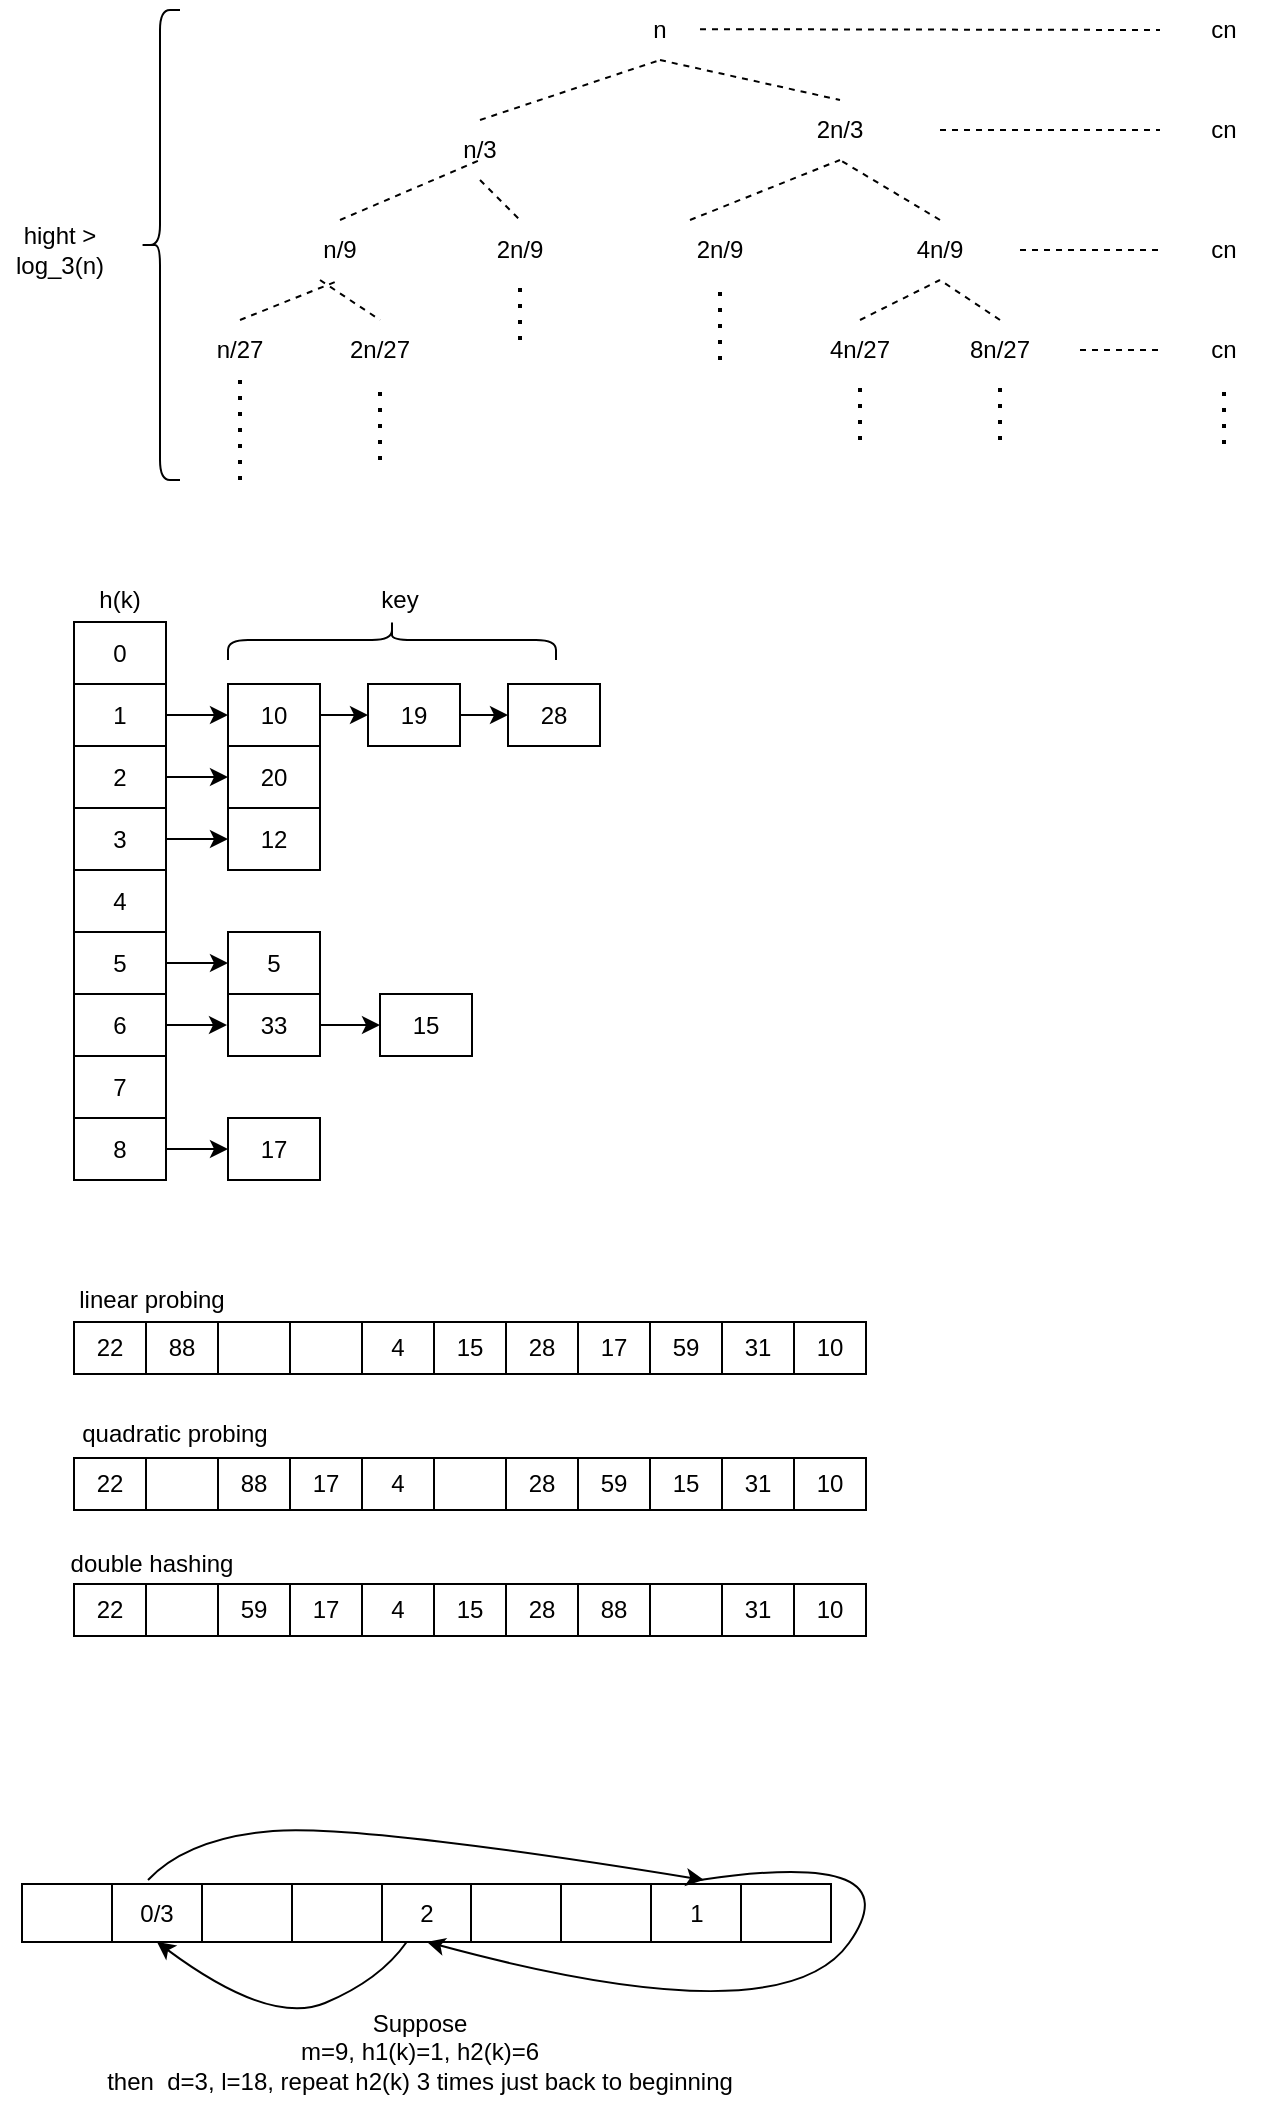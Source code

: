 <mxfile version="20.4.0" type="github" pages="2">
  <diagram id="iSL3dtTWZE_-GyEQVPxn" name="第 1 页">
    <mxGraphModel dx="865" dy="476" grid="0" gridSize="10" guides="1" tooltips="1" connect="1" arrows="1" fold="1" page="1" pageScale="1" pageWidth="827" pageHeight="1169" math="0" shadow="0">
      <root>
        <mxCell id="0" />
        <mxCell id="1" parent="0" />
        <mxCell id="cATCjlfiW_CkpRkmnPD8-5" value="n" style="text;html=1;strokeColor=none;fillColor=none;align=center;verticalAlign=middle;whiteSpace=wrap;rounded=0;" vertex="1" parent="1">
          <mxGeometry x="340" y="70" width="60" height="30" as="geometry" />
        </mxCell>
        <mxCell id="cATCjlfiW_CkpRkmnPD8-6" value="n/3" style="text;html=1;strokeColor=none;fillColor=none;align=center;verticalAlign=middle;whiteSpace=wrap;rounded=0;" vertex="1" parent="1">
          <mxGeometry x="250" y="130" width="60" height="30" as="geometry" />
        </mxCell>
        <mxCell id="cATCjlfiW_CkpRkmnPD8-7" value="2n/3" style="text;html=1;strokeColor=none;fillColor=none;align=center;verticalAlign=middle;whiteSpace=wrap;rounded=0;" vertex="1" parent="1">
          <mxGeometry x="430" y="120" width="60" height="30" as="geometry" />
        </mxCell>
        <mxCell id="cATCjlfiW_CkpRkmnPD8-8" value="n/9" style="text;html=1;strokeColor=none;fillColor=none;align=center;verticalAlign=middle;whiteSpace=wrap;rounded=0;" vertex="1" parent="1">
          <mxGeometry x="180" y="180" width="60" height="30" as="geometry" />
        </mxCell>
        <mxCell id="cATCjlfiW_CkpRkmnPD8-9" value="2n/9" style="text;html=1;strokeColor=none;fillColor=none;align=center;verticalAlign=middle;whiteSpace=wrap;rounded=0;" vertex="1" parent="1">
          <mxGeometry x="270" y="180" width="60" height="30" as="geometry" />
        </mxCell>
        <mxCell id="cATCjlfiW_CkpRkmnPD8-10" value="2n/9" style="text;html=1;strokeColor=none;fillColor=none;align=center;verticalAlign=middle;whiteSpace=wrap;rounded=0;" vertex="1" parent="1">
          <mxGeometry x="370" y="180" width="60" height="30" as="geometry" />
        </mxCell>
        <mxCell id="cATCjlfiW_CkpRkmnPD8-11" value="4n/9" style="text;html=1;strokeColor=none;fillColor=none;align=center;verticalAlign=middle;whiteSpace=wrap;rounded=0;" vertex="1" parent="1">
          <mxGeometry x="480" y="180" width="60" height="30" as="geometry" />
        </mxCell>
        <mxCell id="cATCjlfiW_CkpRkmnPD8-12" value="n/27" style="text;html=1;strokeColor=none;fillColor=none;align=center;verticalAlign=middle;whiteSpace=wrap;rounded=0;" vertex="1" parent="1">
          <mxGeometry x="130" y="230" width="60" height="30" as="geometry" />
        </mxCell>
        <mxCell id="cATCjlfiW_CkpRkmnPD8-13" value="2n/27" style="text;html=1;strokeColor=none;fillColor=none;align=center;verticalAlign=middle;whiteSpace=wrap;rounded=0;" vertex="1" parent="1">
          <mxGeometry x="200" y="230" width="60" height="30" as="geometry" />
        </mxCell>
        <mxCell id="cATCjlfiW_CkpRkmnPD8-14" value="8n/27" style="text;html=1;strokeColor=none;fillColor=none;align=center;verticalAlign=middle;whiteSpace=wrap;rounded=0;" vertex="1" parent="1">
          <mxGeometry x="510" y="230" width="60" height="30" as="geometry" />
        </mxCell>
        <mxCell id="cATCjlfiW_CkpRkmnPD8-15" value="" style="endArrow=none;dashed=1;html=1;rounded=0;entryX=0.5;entryY=1;entryDx=0;entryDy=0;exitX=0.5;exitY=0;exitDx=0;exitDy=0;" edge="1" parent="1" source="cATCjlfiW_CkpRkmnPD8-6" target="cATCjlfiW_CkpRkmnPD8-5">
          <mxGeometry width="50" height="50" relative="1" as="geometry">
            <mxPoint x="260" y="300" as="sourcePoint" />
            <mxPoint x="310" y="250" as="targetPoint" />
          </mxGeometry>
        </mxCell>
        <mxCell id="cATCjlfiW_CkpRkmnPD8-16" value="" style="endArrow=none;dashed=1;html=1;rounded=0;exitX=0.5;exitY=1;exitDx=0;exitDy=0;entryX=0.5;entryY=0;entryDx=0;entryDy=0;" edge="1" parent="1" source="cATCjlfiW_CkpRkmnPD8-5" target="cATCjlfiW_CkpRkmnPD8-7">
          <mxGeometry width="50" height="50" relative="1" as="geometry">
            <mxPoint x="290" y="140" as="sourcePoint" />
            <mxPoint x="380" y="110" as="targetPoint" />
          </mxGeometry>
        </mxCell>
        <mxCell id="cATCjlfiW_CkpRkmnPD8-17" value="" style="endArrow=none;dashed=1;html=1;rounded=0;exitX=0.5;exitY=0;exitDx=0;exitDy=0;" edge="1" parent="1" source="cATCjlfiW_CkpRkmnPD8-8">
          <mxGeometry width="50" height="50" relative="1" as="geometry">
            <mxPoint x="290" y="140" as="sourcePoint" />
            <mxPoint x="280" y="150" as="targetPoint" />
          </mxGeometry>
        </mxCell>
        <mxCell id="cATCjlfiW_CkpRkmnPD8-18" value="" style="endArrow=none;dashed=1;html=1;rounded=0;entryX=0.5;entryY=0;entryDx=0;entryDy=0;exitX=0.5;exitY=1;exitDx=0;exitDy=0;" edge="1" parent="1" source="cATCjlfiW_CkpRkmnPD8-6" target="cATCjlfiW_CkpRkmnPD8-9">
          <mxGeometry width="50" height="50" relative="1" as="geometry">
            <mxPoint x="300" y="150" as="sourcePoint" />
            <mxPoint x="390" y="120" as="targetPoint" />
          </mxGeometry>
        </mxCell>
        <mxCell id="cATCjlfiW_CkpRkmnPD8-19" value="" style="endArrow=none;dashed=1;html=1;rounded=0;entryX=0.5;entryY=1;entryDx=0;entryDy=0;exitX=0.25;exitY=0;exitDx=0;exitDy=0;" edge="1" parent="1" source="cATCjlfiW_CkpRkmnPD8-10" target="cATCjlfiW_CkpRkmnPD8-7">
          <mxGeometry width="50" height="50" relative="1" as="geometry">
            <mxPoint x="220" y="190" as="sourcePoint" />
            <mxPoint x="290" y="160" as="targetPoint" />
          </mxGeometry>
        </mxCell>
        <mxCell id="cATCjlfiW_CkpRkmnPD8-20" value="" style="endArrow=none;dashed=1;html=1;rounded=0;exitX=0.5;exitY=0;exitDx=0;exitDy=0;" edge="1" parent="1" source="cATCjlfiW_CkpRkmnPD8-11">
          <mxGeometry width="50" height="50" relative="1" as="geometry">
            <mxPoint x="230" y="200" as="sourcePoint" />
            <mxPoint x="460" y="150" as="targetPoint" />
          </mxGeometry>
        </mxCell>
        <mxCell id="cATCjlfiW_CkpRkmnPD8-21" value="" style="endArrow=none;dashed=1;html=1;rounded=0;exitX=0.5;exitY=0;exitDx=0;exitDy=0;entryX=0.5;entryY=1;entryDx=0;entryDy=0;" edge="1" parent="1" source="cATCjlfiW_CkpRkmnPD8-12" target="cATCjlfiW_CkpRkmnPD8-8">
          <mxGeometry width="50" height="50" relative="1" as="geometry">
            <mxPoint x="220" y="190" as="sourcePoint" />
            <mxPoint x="290" y="160" as="targetPoint" />
          </mxGeometry>
        </mxCell>
        <mxCell id="cATCjlfiW_CkpRkmnPD8-22" value="" style="endArrow=none;dashed=1;html=1;rounded=0;entryX=0.5;entryY=0;entryDx=0;entryDy=0;" edge="1" parent="1" target="cATCjlfiW_CkpRkmnPD8-13">
          <mxGeometry width="50" height="50" relative="1" as="geometry">
            <mxPoint x="200" y="210" as="sourcePoint" />
            <mxPoint x="300" y="170" as="targetPoint" />
          </mxGeometry>
        </mxCell>
        <mxCell id="cATCjlfiW_CkpRkmnPD8-23" value="4n/27" style="text;html=1;strokeColor=none;fillColor=none;align=center;verticalAlign=middle;whiteSpace=wrap;rounded=0;" vertex="1" parent="1">
          <mxGeometry x="440" y="230" width="60" height="30" as="geometry" />
        </mxCell>
        <mxCell id="cATCjlfiW_CkpRkmnPD8-24" value="" style="endArrow=none;dashed=1;html=1;rounded=0;entryX=0.5;entryY=1;entryDx=0;entryDy=0;exitX=0.5;exitY=0;exitDx=0;exitDy=0;" edge="1" parent="1" source="cATCjlfiW_CkpRkmnPD8-23" target="cATCjlfiW_CkpRkmnPD8-11">
          <mxGeometry width="50" height="50" relative="1" as="geometry">
            <mxPoint x="395" y="190" as="sourcePoint" />
            <mxPoint x="470" y="160" as="targetPoint" />
          </mxGeometry>
        </mxCell>
        <mxCell id="cATCjlfiW_CkpRkmnPD8-25" value="" style="endArrow=none;dashed=1;html=1;rounded=0;entryX=0.5;entryY=1;entryDx=0;entryDy=0;exitX=0.5;exitY=0;exitDx=0;exitDy=0;" edge="1" parent="1" source="cATCjlfiW_CkpRkmnPD8-14" target="cATCjlfiW_CkpRkmnPD8-11">
          <mxGeometry width="50" height="50" relative="1" as="geometry">
            <mxPoint x="405" y="200" as="sourcePoint" />
            <mxPoint x="480" y="170" as="targetPoint" />
          </mxGeometry>
        </mxCell>
        <mxCell id="cATCjlfiW_CkpRkmnPD8-26" value="" style="endArrow=none;dashed=1;html=1;dashPattern=1 3;strokeWidth=2;rounded=0;" edge="1" parent="1">
          <mxGeometry width="50" height="50" relative="1" as="geometry">
            <mxPoint x="160" y="310" as="sourcePoint" />
            <mxPoint x="160" y="260" as="targetPoint" />
          </mxGeometry>
        </mxCell>
        <mxCell id="cATCjlfiW_CkpRkmnPD8-27" value="" style="endArrow=none;dashed=1;html=1;dashPattern=1 3;strokeWidth=2;rounded=0;" edge="1" parent="1" target="cATCjlfiW_CkpRkmnPD8-13">
          <mxGeometry width="50" height="50" relative="1" as="geometry">
            <mxPoint x="230" y="300" as="sourcePoint" />
            <mxPoint x="170" y="270" as="targetPoint" />
          </mxGeometry>
        </mxCell>
        <mxCell id="cATCjlfiW_CkpRkmnPD8-28" value="" style="endArrow=none;dashed=1;html=1;dashPattern=1 3;strokeWidth=2;rounded=0;entryX=0.5;entryY=1;entryDx=0;entryDy=0;" edge="1" parent="1" target="cATCjlfiW_CkpRkmnPD8-9">
          <mxGeometry width="50" height="50" relative="1" as="geometry">
            <mxPoint x="300" y="240" as="sourcePoint" />
            <mxPoint x="240" y="270" as="targetPoint" />
          </mxGeometry>
        </mxCell>
        <mxCell id="cATCjlfiW_CkpRkmnPD8-29" value="" style="endArrow=none;dashed=1;html=1;dashPattern=1 3;strokeWidth=2;rounded=0;entryX=0.5;entryY=1;entryDx=0;entryDy=0;" edge="1" parent="1" target="cATCjlfiW_CkpRkmnPD8-10">
          <mxGeometry width="50" height="50" relative="1" as="geometry">
            <mxPoint x="400" y="250" as="sourcePoint" />
            <mxPoint x="240" y="270" as="targetPoint" />
          </mxGeometry>
        </mxCell>
        <mxCell id="cATCjlfiW_CkpRkmnPD8-30" value="" style="endArrow=none;dashed=1;html=1;dashPattern=1 3;strokeWidth=2;rounded=0;entryX=0.5;entryY=1;entryDx=0;entryDy=0;" edge="1" parent="1" target="cATCjlfiW_CkpRkmnPD8-23">
          <mxGeometry width="50" height="50" relative="1" as="geometry">
            <mxPoint x="470" y="290" as="sourcePoint" />
            <mxPoint x="410" y="220" as="targetPoint" />
          </mxGeometry>
        </mxCell>
        <mxCell id="cATCjlfiW_CkpRkmnPD8-31" value="" style="endArrow=none;dashed=1;html=1;dashPattern=1 3;strokeWidth=2;rounded=0;entryX=0.5;entryY=1;entryDx=0;entryDy=0;" edge="1" parent="1" target="cATCjlfiW_CkpRkmnPD8-14">
          <mxGeometry width="50" height="50" relative="1" as="geometry">
            <mxPoint x="540" y="290" as="sourcePoint" />
            <mxPoint x="480" y="270" as="targetPoint" />
          </mxGeometry>
        </mxCell>
        <mxCell id="cATCjlfiW_CkpRkmnPD8-32" value="" style="endArrow=none;dashed=1;html=1;rounded=0;" edge="1" parent="1">
          <mxGeometry width="50" height="50" relative="1" as="geometry">
            <mxPoint x="390" y="84.58" as="sourcePoint" />
            <mxPoint x="620" y="85" as="targetPoint" />
          </mxGeometry>
        </mxCell>
        <mxCell id="cATCjlfiW_CkpRkmnPD8-33" value="cn" style="text;html=1;strokeColor=none;fillColor=none;align=center;verticalAlign=middle;whiteSpace=wrap;rounded=0;" vertex="1" parent="1">
          <mxGeometry x="622" y="70" width="60" height="30" as="geometry" />
        </mxCell>
        <mxCell id="cATCjlfiW_CkpRkmnPD8-34" value="" style="endArrow=none;dashed=1;html=1;rounded=0;" edge="1" parent="1">
          <mxGeometry width="50" height="50" relative="1" as="geometry">
            <mxPoint x="510" y="135" as="sourcePoint" />
            <mxPoint x="620" y="135" as="targetPoint" />
          </mxGeometry>
        </mxCell>
        <mxCell id="cATCjlfiW_CkpRkmnPD8-35" value="cn" style="text;html=1;strokeColor=none;fillColor=none;align=center;verticalAlign=middle;whiteSpace=wrap;rounded=0;" vertex="1" parent="1">
          <mxGeometry x="622" y="120" width="60" height="30" as="geometry" />
        </mxCell>
        <mxCell id="cATCjlfiW_CkpRkmnPD8-36" value="" style="endArrow=none;dashed=1;html=1;rounded=0;" edge="1" parent="1">
          <mxGeometry width="50" height="50" relative="1" as="geometry">
            <mxPoint x="550" y="195" as="sourcePoint" />
            <mxPoint x="620" y="195" as="targetPoint" />
          </mxGeometry>
        </mxCell>
        <mxCell id="cATCjlfiW_CkpRkmnPD8-37" value="cn" style="text;html=1;strokeColor=none;fillColor=none;align=center;verticalAlign=middle;whiteSpace=wrap;rounded=0;" vertex="1" parent="1">
          <mxGeometry x="622" y="180" width="60" height="30" as="geometry" />
        </mxCell>
        <mxCell id="cATCjlfiW_CkpRkmnPD8-38" value="" style="endArrow=none;dashed=1;html=1;rounded=0;" edge="1" parent="1">
          <mxGeometry width="50" height="50" relative="1" as="geometry">
            <mxPoint x="580" y="245" as="sourcePoint" />
            <mxPoint x="620" y="245" as="targetPoint" />
          </mxGeometry>
        </mxCell>
        <mxCell id="cATCjlfiW_CkpRkmnPD8-39" value="cn" style="text;html=1;strokeColor=none;fillColor=none;align=center;verticalAlign=middle;whiteSpace=wrap;rounded=0;" vertex="1" parent="1">
          <mxGeometry x="622" y="230" width="60" height="30" as="geometry" />
        </mxCell>
        <mxCell id="cATCjlfiW_CkpRkmnPD8-40" value="" style="endArrow=none;dashed=1;html=1;dashPattern=1 3;strokeWidth=2;rounded=0;entryX=0.5;entryY=1;entryDx=0;entryDy=0;" edge="1" parent="1" target="cATCjlfiW_CkpRkmnPD8-39">
          <mxGeometry width="50" height="50" relative="1" as="geometry">
            <mxPoint x="652" y="292" as="sourcePoint" />
            <mxPoint x="550" y="270" as="targetPoint" />
          </mxGeometry>
        </mxCell>
        <mxCell id="cATCjlfiW_CkpRkmnPD8-41" value="" style="shape=curlyBracket;whiteSpace=wrap;html=1;rounded=1;" vertex="1" parent="1">
          <mxGeometry x="110" y="75" width="20" height="235" as="geometry" />
        </mxCell>
        <mxCell id="cATCjlfiW_CkpRkmnPD8-42" value="hight &amp;gt; log_3(n)" style="text;html=1;strokeColor=none;fillColor=none;align=center;verticalAlign=middle;whiteSpace=wrap;rounded=0;" vertex="1" parent="1">
          <mxGeometry x="40" y="180" width="60" height="30" as="geometry" />
        </mxCell>
        <mxCell id="cATCjlfiW_CkpRkmnPD8-48" value="0" style="rounded=0;whiteSpace=wrap;html=1;" vertex="1" parent="1">
          <mxGeometry x="77" y="381" width="46" height="31" as="geometry" />
        </mxCell>
        <mxCell id="cATCjlfiW_CkpRkmnPD8-66" style="edgeStyle=orthogonalEdgeStyle;rounded=0;orthogonalLoop=1;jettySize=auto;html=1;exitX=1;exitY=0.5;exitDx=0;exitDy=0;entryX=0;entryY=0.5;entryDx=0;entryDy=0;" edge="1" parent="1" source="cATCjlfiW_CkpRkmnPD8-49" target="cATCjlfiW_CkpRkmnPD8-57">
          <mxGeometry relative="1" as="geometry" />
        </mxCell>
        <mxCell id="cATCjlfiW_CkpRkmnPD8-49" value="1" style="rounded=0;whiteSpace=wrap;html=1;" vertex="1" parent="1">
          <mxGeometry x="77" y="412" width="46" height="31" as="geometry" />
        </mxCell>
        <mxCell id="cATCjlfiW_CkpRkmnPD8-69" style="edgeStyle=orthogonalEdgeStyle;rounded=0;orthogonalLoop=1;jettySize=auto;html=1;exitX=1;exitY=0.5;exitDx=0;exitDy=0;entryX=0;entryY=0.5;entryDx=0;entryDy=0;" edge="1" parent="1" source="cATCjlfiW_CkpRkmnPD8-50" target="cATCjlfiW_CkpRkmnPD8-60">
          <mxGeometry relative="1" as="geometry" />
        </mxCell>
        <mxCell id="cATCjlfiW_CkpRkmnPD8-50" value="2" style="rounded=0;whiteSpace=wrap;html=1;" vertex="1" parent="1">
          <mxGeometry x="77" y="443" width="46" height="31" as="geometry" />
        </mxCell>
        <mxCell id="cATCjlfiW_CkpRkmnPD8-70" style="edgeStyle=orthogonalEdgeStyle;rounded=0;orthogonalLoop=1;jettySize=auto;html=1;exitX=1;exitY=0.5;exitDx=0;exitDy=0;entryX=0;entryY=0.5;entryDx=0;entryDy=0;" edge="1" parent="1" source="cATCjlfiW_CkpRkmnPD8-51" target="cATCjlfiW_CkpRkmnPD8-61">
          <mxGeometry relative="1" as="geometry" />
        </mxCell>
        <mxCell id="cATCjlfiW_CkpRkmnPD8-51" value="3" style="rounded=0;whiteSpace=wrap;html=1;" vertex="1" parent="1">
          <mxGeometry x="77" y="474" width="46" height="31" as="geometry" />
        </mxCell>
        <mxCell id="cATCjlfiW_CkpRkmnPD8-52" value="4" style="rounded=0;whiteSpace=wrap;html=1;" vertex="1" parent="1">
          <mxGeometry x="77" y="505" width="46" height="31" as="geometry" />
        </mxCell>
        <mxCell id="cATCjlfiW_CkpRkmnPD8-71" style="edgeStyle=orthogonalEdgeStyle;rounded=0;orthogonalLoop=1;jettySize=auto;html=1;exitX=1;exitY=0.5;exitDx=0;exitDy=0;entryX=0;entryY=0.5;entryDx=0;entryDy=0;" edge="1" parent="1" source="cATCjlfiW_CkpRkmnPD8-53" target="cATCjlfiW_CkpRkmnPD8-62">
          <mxGeometry relative="1" as="geometry" />
        </mxCell>
        <mxCell id="cATCjlfiW_CkpRkmnPD8-53" value="5" style="rounded=0;whiteSpace=wrap;html=1;" vertex="1" parent="1">
          <mxGeometry x="77" y="536" width="46" height="31" as="geometry" />
        </mxCell>
        <mxCell id="cATCjlfiW_CkpRkmnPD8-72" style="edgeStyle=orthogonalEdgeStyle;rounded=0;orthogonalLoop=1;jettySize=auto;html=1;exitX=1;exitY=0.5;exitDx=0;exitDy=0;" edge="1" parent="1" source="cATCjlfiW_CkpRkmnPD8-54">
          <mxGeometry relative="1" as="geometry">
            <mxPoint x="153.517" y="582.552" as="targetPoint" />
          </mxGeometry>
        </mxCell>
        <mxCell id="cATCjlfiW_CkpRkmnPD8-54" value="6" style="rounded=0;whiteSpace=wrap;html=1;" vertex="1" parent="1">
          <mxGeometry x="77" y="567" width="46" height="31" as="geometry" />
        </mxCell>
        <mxCell id="cATCjlfiW_CkpRkmnPD8-55" value="7" style="rounded=0;whiteSpace=wrap;html=1;" vertex="1" parent="1">
          <mxGeometry x="77" y="598" width="46" height="31" as="geometry" />
        </mxCell>
        <mxCell id="cATCjlfiW_CkpRkmnPD8-76" style="edgeStyle=orthogonalEdgeStyle;rounded=0;orthogonalLoop=1;jettySize=auto;html=1;exitX=1;exitY=0.5;exitDx=0;exitDy=0;entryX=0;entryY=0.5;entryDx=0;entryDy=0;" edge="1" parent="1" source="cATCjlfiW_CkpRkmnPD8-56" target="cATCjlfiW_CkpRkmnPD8-65">
          <mxGeometry relative="1" as="geometry" />
        </mxCell>
        <mxCell id="cATCjlfiW_CkpRkmnPD8-56" value="8" style="rounded=0;whiteSpace=wrap;html=1;" vertex="1" parent="1">
          <mxGeometry x="77" y="629" width="46" height="31" as="geometry" />
        </mxCell>
        <mxCell id="cATCjlfiW_CkpRkmnPD8-67" style="edgeStyle=orthogonalEdgeStyle;rounded=0;orthogonalLoop=1;jettySize=auto;html=1;exitX=1;exitY=0.5;exitDx=0;exitDy=0;entryX=0;entryY=0.5;entryDx=0;entryDy=0;" edge="1" parent="1" source="cATCjlfiW_CkpRkmnPD8-57" target="cATCjlfiW_CkpRkmnPD8-58">
          <mxGeometry relative="1" as="geometry" />
        </mxCell>
        <mxCell id="cATCjlfiW_CkpRkmnPD8-57" value="10" style="rounded=0;whiteSpace=wrap;html=1;" vertex="1" parent="1">
          <mxGeometry x="154" y="412" width="46" height="31" as="geometry" />
        </mxCell>
        <mxCell id="cATCjlfiW_CkpRkmnPD8-68" style="edgeStyle=orthogonalEdgeStyle;rounded=0;orthogonalLoop=1;jettySize=auto;html=1;exitX=1;exitY=0.5;exitDx=0;exitDy=0;entryX=0;entryY=0.5;entryDx=0;entryDy=0;" edge="1" parent="1" source="cATCjlfiW_CkpRkmnPD8-58" target="cATCjlfiW_CkpRkmnPD8-59">
          <mxGeometry relative="1" as="geometry" />
        </mxCell>
        <mxCell id="cATCjlfiW_CkpRkmnPD8-58" value="19" style="rounded=0;whiteSpace=wrap;html=1;" vertex="1" parent="1">
          <mxGeometry x="224" y="412" width="46" height="31" as="geometry" />
        </mxCell>
        <mxCell id="cATCjlfiW_CkpRkmnPD8-59" value="28" style="rounded=0;whiteSpace=wrap;html=1;" vertex="1" parent="1">
          <mxGeometry x="294" y="412" width="46" height="31" as="geometry" />
        </mxCell>
        <mxCell id="cATCjlfiW_CkpRkmnPD8-60" value="20" style="rounded=0;whiteSpace=wrap;html=1;" vertex="1" parent="1">
          <mxGeometry x="154" y="443" width="46" height="31" as="geometry" />
        </mxCell>
        <mxCell id="cATCjlfiW_CkpRkmnPD8-61" value="12" style="rounded=0;whiteSpace=wrap;html=1;" vertex="1" parent="1">
          <mxGeometry x="154" y="474" width="46" height="31" as="geometry" />
        </mxCell>
        <mxCell id="cATCjlfiW_CkpRkmnPD8-62" value="5" style="rounded=0;whiteSpace=wrap;html=1;" vertex="1" parent="1">
          <mxGeometry x="154" y="536" width="46" height="31" as="geometry" />
        </mxCell>
        <mxCell id="cATCjlfiW_CkpRkmnPD8-73" style="edgeStyle=orthogonalEdgeStyle;rounded=0;orthogonalLoop=1;jettySize=auto;html=1;exitX=1;exitY=0.5;exitDx=0;exitDy=0;entryX=0;entryY=0.5;entryDx=0;entryDy=0;" edge="1" parent="1" source="cATCjlfiW_CkpRkmnPD8-63" target="cATCjlfiW_CkpRkmnPD8-64">
          <mxGeometry relative="1" as="geometry" />
        </mxCell>
        <mxCell id="cATCjlfiW_CkpRkmnPD8-63" value="33" style="rounded=0;whiteSpace=wrap;html=1;" vertex="1" parent="1">
          <mxGeometry x="154" y="567" width="46" height="31" as="geometry" />
        </mxCell>
        <mxCell id="cATCjlfiW_CkpRkmnPD8-64" value="15" style="rounded=0;whiteSpace=wrap;html=1;" vertex="1" parent="1">
          <mxGeometry x="230" y="567" width="46" height="31" as="geometry" />
        </mxCell>
        <mxCell id="cATCjlfiW_CkpRkmnPD8-65" value="17" style="rounded=0;whiteSpace=wrap;html=1;" vertex="1" parent="1">
          <mxGeometry x="154" y="629" width="46" height="31" as="geometry" />
        </mxCell>
        <mxCell id="cATCjlfiW_CkpRkmnPD8-77" value="h(k)" style="text;html=1;strokeColor=none;fillColor=none;align=center;verticalAlign=middle;whiteSpace=wrap;rounded=0;" vertex="1" parent="1">
          <mxGeometry x="70" y="355" width="60" height="30" as="geometry" />
        </mxCell>
        <mxCell id="cATCjlfiW_CkpRkmnPD8-79" value="key" style="text;html=1;strokeColor=none;fillColor=none;align=center;verticalAlign=middle;whiteSpace=wrap;rounded=0;" vertex="1" parent="1">
          <mxGeometry x="210" y="355" width="60" height="30" as="geometry" />
        </mxCell>
        <mxCell id="cATCjlfiW_CkpRkmnPD8-80" value="" style="shape=curlyBracket;whiteSpace=wrap;html=1;rounded=1;flipH=1;rotation=-90;" vertex="1" parent="1">
          <mxGeometry x="226" y="308" width="20" height="164" as="geometry" />
        </mxCell>
        <mxCell id="cATCjlfiW_CkpRkmnPD8-82" value="22" style="rounded=0;whiteSpace=wrap;html=1;" vertex="1" parent="1">
          <mxGeometry x="77" y="731" width="36" height="26" as="geometry" />
        </mxCell>
        <mxCell id="cATCjlfiW_CkpRkmnPD8-83" value="88" style="rounded=0;whiteSpace=wrap;html=1;" vertex="1" parent="1">
          <mxGeometry x="113" y="731" width="36" height="26" as="geometry" />
        </mxCell>
        <mxCell id="cATCjlfiW_CkpRkmnPD8-84" value="" style="rounded=0;whiteSpace=wrap;html=1;" vertex="1" parent="1">
          <mxGeometry x="149" y="731" width="36" height="26" as="geometry" />
        </mxCell>
        <mxCell id="cATCjlfiW_CkpRkmnPD8-86" value="" style="rounded=0;whiteSpace=wrap;html=1;" vertex="1" parent="1">
          <mxGeometry x="185" y="731" width="36" height="26" as="geometry" />
        </mxCell>
        <mxCell id="cATCjlfiW_CkpRkmnPD8-87" value="4" style="rounded=0;whiteSpace=wrap;html=1;" vertex="1" parent="1">
          <mxGeometry x="221" y="731" width="36" height="26" as="geometry" />
        </mxCell>
        <mxCell id="cATCjlfiW_CkpRkmnPD8-88" value="15" style="rounded=0;whiteSpace=wrap;html=1;" vertex="1" parent="1">
          <mxGeometry x="257" y="731" width="36" height="26" as="geometry" />
        </mxCell>
        <mxCell id="cATCjlfiW_CkpRkmnPD8-89" value="28" style="rounded=0;whiteSpace=wrap;html=1;" vertex="1" parent="1">
          <mxGeometry x="293" y="731" width="36" height="26" as="geometry" />
        </mxCell>
        <mxCell id="cATCjlfiW_CkpRkmnPD8-90" value="17" style="rounded=0;whiteSpace=wrap;html=1;" vertex="1" parent="1">
          <mxGeometry x="329" y="731" width="36" height="26" as="geometry" />
        </mxCell>
        <mxCell id="cATCjlfiW_CkpRkmnPD8-91" value="59" style="rounded=0;whiteSpace=wrap;html=1;" vertex="1" parent="1">
          <mxGeometry x="365" y="731" width="36" height="26" as="geometry" />
        </mxCell>
        <mxCell id="cATCjlfiW_CkpRkmnPD8-92" value="31" style="rounded=0;whiteSpace=wrap;html=1;" vertex="1" parent="1">
          <mxGeometry x="401" y="731" width="36" height="26" as="geometry" />
        </mxCell>
        <mxCell id="cATCjlfiW_CkpRkmnPD8-93" value="10" style="rounded=0;whiteSpace=wrap;html=1;" vertex="1" parent="1">
          <mxGeometry x="437" y="731" width="36" height="26" as="geometry" />
        </mxCell>
        <mxCell id="cATCjlfiW_CkpRkmnPD8-94" value="22" style="rounded=0;whiteSpace=wrap;html=1;" vertex="1" parent="1">
          <mxGeometry x="77" y="799" width="36" height="26" as="geometry" />
        </mxCell>
        <mxCell id="cATCjlfiW_CkpRkmnPD8-95" value="" style="rounded=0;whiteSpace=wrap;html=1;" vertex="1" parent="1">
          <mxGeometry x="113" y="799" width="36" height="26" as="geometry" />
        </mxCell>
        <mxCell id="cATCjlfiW_CkpRkmnPD8-96" value="88" style="rounded=0;whiteSpace=wrap;html=1;" vertex="1" parent="1">
          <mxGeometry x="149" y="799" width="36" height="26" as="geometry" />
        </mxCell>
        <mxCell id="cATCjlfiW_CkpRkmnPD8-97" value="17" style="rounded=0;whiteSpace=wrap;html=1;" vertex="1" parent="1">
          <mxGeometry x="185" y="799" width="36" height="26" as="geometry" />
        </mxCell>
        <mxCell id="cATCjlfiW_CkpRkmnPD8-98" value="4" style="rounded=0;whiteSpace=wrap;html=1;" vertex="1" parent="1">
          <mxGeometry x="221" y="799" width="36" height="26" as="geometry" />
        </mxCell>
        <mxCell id="cATCjlfiW_CkpRkmnPD8-99" value="" style="rounded=0;whiteSpace=wrap;html=1;" vertex="1" parent="1">
          <mxGeometry x="257" y="799" width="36" height="26" as="geometry" />
        </mxCell>
        <mxCell id="cATCjlfiW_CkpRkmnPD8-100" value="28" style="rounded=0;whiteSpace=wrap;html=1;" vertex="1" parent="1">
          <mxGeometry x="293" y="799" width="36" height="26" as="geometry" />
        </mxCell>
        <mxCell id="cATCjlfiW_CkpRkmnPD8-101" value="59" style="rounded=0;whiteSpace=wrap;html=1;" vertex="1" parent="1">
          <mxGeometry x="329" y="799" width="36" height="26" as="geometry" />
        </mxCell>
        <mxCell id="cATCjlfiW_CkpRkmnPD8-102" value="15" style="rounded=0;whiteSpace=wrap;html=1;" vertex="1" parent="1">
          <mxGeometry x="365" y="799" width="36" height="26" as="geometry" />
        </mxCell>
        <mxCell id="cATCjlfiW_CkpRkmnPD8-103" value="31" style="rounded=0;whiteSpace=wrap;html=1;" vertex="1" parent="1">
          <mxGeometry x="401" y="799" width="36" height="26" as="geometry" />
        </mxCell>
        <mxCell id="cATCjlfiW_CkpRkmnPD8-104" value="10" style="rounded=0;whiteSpace=wrap;html=1;" vertex="1" parent="1">
          <mxGeometry x="437" y="799" width="36" height="26" as="geometry" />
        </mxCell>
        <mxCell id="cATCjlfiW_CkpRkmnPD8-105" value="22" style="rounded=0;whiteSpace=wrap;html=1;" vertex="1" parent="1">
          <mxGeometry x="77" y="862" width="36" height="26" as="geometry" />
        </mxCell>
        <mxCell id="cATCjlfiW_CkpRkmnPD8-106" value="" style="rounded=0;whiteSpace=wrap;html=1;" vertex="1" parent="1">
          <mxGeometry x="113" y="862" width="36" height="26" as="geometry" />
        </mxCell>
        <mxCell id="cATCjlfiW_CkpRkmnPD8-107" value="59" style="rounded=0;whiteSpace=wrap;html=1;" vertex="1" parent="1">
          <mxGeometry x="149" y="862" width="36" height="26" as="geometry" />
        </mxCell>
        <mxCell id="cATCjlfiW_CkpRkmnPD8-108" value="17" style="rounded=0;whiteSpace=wrap;html=1;" vertex="1" parent="1">
          <mxGeometry x="185" y="862" width="36" height="26" as="geometry" />
        </mxCell>
        <mxCell id="cATCjlfiW_CkpRkmnPD8-109" value="4" style="rounded=0;whiteSpace=wrap;html=1;" vertex="1" parent="1">
          <mxGeometry x="221" y="862" width="36" height="26" as="geometry" />
        </mxCell>
        <mxCell id="cATCjlfiW_CkpRkmnPD8-110" value="15" style="rounded=0;whiteSpace=wrap;html=1;" vertex="1" parent="1">
          <mxGeometry x="257" y="862" width="36" height="26" as="geometry" />
        </mxCell>
        <mxCell id="cATCjlfiW_CkpRkmnPD8-111" value="28" style="rounded=0;whiteSpace=wrap;html=1;" vertex="1" parent="1">
          <mxGeometry x="293" y="862" width="36" height="26" as="geometry" />
        </mxCell>
        <mxCell id="cATCjlfiW_CkpRkmnPD8-112" value="88" style="rounded=0;whiteSpace=wrap;html=1;" vertex="1" parent="1">
          <mxGeometry x="329" y="862" width="36" height="26" as="geometry" />
        </mxCell>
        <mxCell id="cATCjlfiW_CkpRkmnPD8-113" value="" style="rounded=0;whiteSpace=wrap;html=1;" vertex="1" parent="1">
          <mxGeometry x="365" y="862" width="36" height="26" as="geometry" />
        </mxCell>
        <mxCell id="cATCjlfiW_CkpRkmnPD8-114" value="31" style="rounded=0;whiteSpace=wrap;html=1;" vertex="1" parent="1">
          <mxGeometry x="401" y="862" width="36" height="26" as="geometry" />
        </mxCell>
        <mxCell id="cATCjlfiW_CkpRkmnPD8-115" value="10" style="rounded=0;whiteSpace=wrap;html=1;" vertex="1" parent="1">
          <mxGeometry x="437" y="862" width="36" height="26" as="geometry" />
        </mxCell>
        <mxCell id="cATCjlfiW_CkpRkmnPD8-116" value="linear probing" style="text;html=1;strokeColor=none;fillColor=none;align=center;verticalAlign=middle;whiteSpace=wrap;rounded=0;" vertex="1" parent="1">
          <mxGeometry x="70" y="705" width="92" height="30" as="geometry" />
        </mxCell>
        <mxCell id="cATCjlfiW_CkpRkmnPD8-117" value="quadratic probing" style="text;html=1;strokeColor=none;fillColor=none;align=center;verticalAlign=middle;whiteSpace=wrap;rounded=0;" vertex="1" parent="1">
          <mxGeometry x="77" y="772" width="101" height="30" as="geometry" />
        </mxCell>
        <mxCell id="cATCjlfiW_CkpRkmnPD8-119" value="double hashing" style="text;html=1;strokeColor=none;fillColor=none;align=center;verticalAlign=middle;whiteSpace=wrap;rounded=0;" vertex="1" parent="1">
          <mxGeometry x="70" y="837" width="92" height="30" as="geometry" />
        </mxCell>
        <mxCell id="cATCjlfiW_CkpRkmnPD8-121" value="" style="rounded=0;whiteSpace=wrap;html=1;" vertex="1" parent="1">
          <mxGeometry x="51" y="1012" width="45" height="29" as="geometry" />
        </mxCell>
        <mxCell id="cATCjlfiW_CkpRkmnPD8-122" value="0/3" style="rounded=0;whiteSpace=wrap;html=1;" vertex="1" parent="1">
          <mxGeometry x="96" y="1012" width="45" height="29" as="geometry" />
        </mxCell>
        <mxCell id="cATCjlfiW_CkpRkmnPD8-123" value="" style="rounded=0;whiteSpace=wrap;html=1;" vertex="1" parent="1">
          <mxGeometry x="141" y="1012" width="45" height="29" as="geometry" />
        </mxCell>
        <mxCell id="cATCjlfiW_CkpRkmnPD8-124" value="" style="rounded=0;whiteSpace=wrap;html=1;" vertex="1" parent="1">
          <mxGeometry x="186" y="1012" width="45" height="29" as="geometry" />
        </mxCell>
        <mxCell id="cATCjlfiW_CkpRkmnPD8-125" value="2" style="rounded=0;whiteSpace=wrap;html=1;" vertex="1" parent="1">
          <mxGeometry x="231" y="1012" width="45" height="29" as="geometry" />
        </mxCell>
        <mxCell id="cATCjlfiW_CkpRkmnPD8-126" value="" style="rounded=0;whiteSpace=wrap;html=1;" vertex="1" parent="1">
          <mxGeometry x="275.5" y="1012" width="45" height="29" as="geometry" />
        </mxCell>
        <mxCell id="cATCjlfiW_CkpRkmnPD8-127" value="" style="rounded=0;whiteSpace=wrap;html=1;" vertex="1" parent="1">
          <mxGeometry x="320.5" y="1012" width="45" height="29" as="geometry" />
        </mxCell>
        <mxCell id="cATCjlfiW_CkpRkmnPD8-128" value="1" style="rounded=0;whiteSpace=wrap;html=1;" vertex="1" parent="1">
          <mxGeometry x="365.5" y="1012" width="45" height="29" as="geometry" />
        </mxCell>
        <mxCell id="cATCjlfiW_CkpRkmnPD8-129" value="" style="rounded=0;whiteSpace=wrap;html=1;" vertex="1" parent="1">
          <mxGeometry x="410.5" y="1012" width="45" height="29" as="geometry" />
        </mxCell>
        <mxCell id="cATCjlfiW_CkpRkmnPD8-130" value="Suppose &lt;br style=&quot;font-size: 12px;&quot;&gt;m=9, h1(k)=1, h2(k)=6&lt;br style=&quot;font-size: 12px;&quot;&gt;then&amp;nbsp; d=3, l=18, repeat h2(k) 3 times just back to beginning" style="text;html=1;strokeColor=none;fillColor=none;align=center;verticalAlign=middle;whiteSpace=wrap;rounded=0;imageHeight=24;spacingTop=0;spacing=0;fontSize=12;" vertex="1" parent="1">
          <mxGeometry x="66" y="1063" width="368" height="66" as="geometry" />
        </mxCell>
        <mxCell id="cATCjlfiW_CkpRkmnPD8-131" value="" style="curved=1;endArrow=classic;html=1;rounded=0;" edge="1" parent="1">
          <mxGeometry width="50" height="50" relative="1" as="geometry">
            <mxPoint x="114" y="1010" as="sourcePoint" />
            <mxPoint x="392" y="1010" as="targetPoint" />
            <Array as="points">
              <mxPoint x="134" y="989" />
              <mxPoint x="219" y="982" />
            </Array>
          </mxGeometry>
        </mxCell>
        <mxCell id="cATCjlfiW_CkpRkmnPD8-133" value="" style="curved=1;endArrow=classic;html=1;rounded=0;entryX=0.5;entryY=1;entryDx=0;entryDy=0;" edge="1" parent="1" target="cATCjlfiW_CkpRkmnPD8-125">
          <mxGeometry width="50" height="50" relative="1" as="geometry">
            <mxPoint x="390" y="1010" as="sourcePoint" />
            <mxPoint x="520" y="1058" as="targetPoint" />
            <Array as="points">
              <mxPoint x="498" y="994" />
              <mxPoint x="431" y="1089" />
            </Array>
          </mxGeometry>
        </mxCell>
        <mxCell id="cATCjlfiW_CkpRkmnPD8-134" value="" style="curved=1;endArrow=classic;html=1;rounded=0;entryX=0.5;entryY=1;entryDx=0;entryDy=0;" edge="1" parent="1" source="cATCjlfiW_CkpRkmnPD8-125" target="cATCjlfiW_CkpRkmnPD8-122">
          <mxGeometry width="50" height="50" relative="1" as="geometry">
            <mxPoint x="258" y="1043" as="sourcePoint" />
            <mxPoint x="225" y="1083" as="targetPoint" />
            <Array as="points">
              <mxPoint x="230" y="1060" />
              <mxPoint x="175" y="1083" />
            </Array>
          </mxGeometry>
        </mxCell>
      </root>
    </mxGraphModel>
  </diagram>
  <diagram id="jXjA7SwNoPhoOxAMTizW" name="第 2 页">
    <mxGraphModel dx="865" dy="476" grid="0" gridSize="10" guides="1" tooltips="1" connect="1" arrows="0" fold="1" page="1" pageScale="1" pageWidth="827" pageHeight="1169" math="0" shadow="0">
      <root>
        <mxCell id="0" />
        <mxCell id="1" parent="0" />
        <mxCell id="wTyc-cyMKVWt9Ad9M723-12" style="edgeStyle=none;rounded=0;orthogonalLoop=1;jettySize=auto;html=1;exitX=0.5;exitY=1;exitDx=0;exitDy=0;entryX=0.5;entryY=0;entryDx=0;entryDy=0;fontSize=12;exitPerimeter=0;endArrow=none;endFill=0;" edge="1" parent="1" source="wTyc-cyMKVWt9Ad9M723-1" target="wTyc-cyMKVWt9Ad9M723-2">
          <mxGeometry relative="1" as="geometry" />
        </mxCell>
        <mxCell id="wTyc-cyMKVWt9Ad9M723-13" style="edgeStyle=none;rounded=0;orthogonalLoop=1;jettySize=auto;html=1;exitX=0.5;exitY=1;exitDx=0;exitDy=0;entryX=0.5;entryY=0;entryDx=0;entryDy=0;fontSize=12;endArrow=none;endFill=0;" edge="1" parent="1" source="wTyc-cyMKVWt9Ad9M723-1" target="wTyc-cyMKVWt9Ad9M723-3">
          <mxGeometry relative="1" as="geometry" />
        </mxCell>
        <mxCell id="wTyc-cyMKVWt9Ad9M723-1" value="10" style="text;html=1;strokeColor=none;fillColor=none;align=center;verticalAlign=middle;whiteSpace=wrap;rounded=0;fontSize=12;" vertex="1" parent="1">
          <mxGeometry x="80" y="13" width="60" height="22" as="geometry" />
        </mxCell>
        <mxCell id="wTyc-cyMKVWt9Ad9M723-14" style="edgeStyle=none;rounded=0;orthogonalLoop=1;jettySize=auto;html=1;exitX=0.5;exitY=1;exitDx=0;exitDy=0;entryX=0.5;entryY=0;entryDx=0;entryDy=0;fontSize=12;endArrow=none;endFill=0;" edge="1" parent="1" source="wTyc-cyMKVWt9Ad9M723-2" target="wTyc-cyMKVWt9Ad9M723-4">
          <mxGeometry relative="1" as="geometry" />
        </mxCell>
        <mxCell id="wTyc-cyMKVWt9Ad9M723-15" style="edgeStyle=none;rounded=0;orthogonalLoop=1;jettySize=auto;html=1;exitX=0.5;exitY=1;exitDx=0;exitDy=0;entryX=0.5;entryY=0;entryDx=0;entryDy=0;fontSize=12;endArrow=none;endFill=0;" edge="1" parent="1" source="wTyc-cyMKVWt9Ad9M723-2" target="wTyc-cyMKVWt9Ad9M723-5">
          <mxGeometry relative="1" as="geometry" />
        </mxCell>
        <mxCell id="wTyc-cyMKVWt9Ad9M723-2" value="4" style="text;html=1;strokeColor=none;fillColor=none;align=center;verticalAlign=middle;whiteSpace=wrap;rounded=0;fontSize=12;" vertex="1" parent="1">
          <mxGeometry x="37" y="50" width="60" height="30" as="geometry" />
        </mxCell>
        <mxCell id="wTyc-cyMKVWt9Ad9M723-16" style="edgeStyle=none;rounded=0;orthogonalLoop=1;jettySize=auto;html=1;exitX=0.5;exitY=1;exitDx=0;exitDy=0;entryX=0.5;entryY=0;entryDx=0;entryDy=0;fontSize=12;endArrow=none;endFill=0;" edge="1" parent="1" source="wTyc-cyMKVWt9Ad9M723-3" target="wTyc-cyMKVWt9Ad9M723-7">
          <mxGeometry relative="1" as="geometry" />
        </mxCell>
        <mxCell id="wTyc-cyMKVWt9Ad9M723-17" style="edgeStyle=none;rounded=0;orthogonalLoop=1;jettySize=auto;html=1;exitX=0.5;exitY=1;exitDx=0;exitDy=0;entryX=0.5;entryY=0;entryDx=0;entryDy=0;fontSize=12;endArrow=none;endFill=0;" edge="1" parent="1" source="wTyc-cyMKVWt9Ad9M723-3" target="wTyc-cyMKVWt9Ad9M723-8">
          <mxGeometry relative="1" as="geometry" />
        </mxCell>
        <mxCell id="wTyc-cyMKVWt9Ad9M723-3" value="17" style="text;html=1;strokeColor=none;fillColor=none;align=center;verticalAlign=middle;whiteSpace=wrap;rounded=0;fontSize=12;" vertex="1" parent="1">
          <mxGeometry x="121" y="50" width="60" height="30" as="geometry" />
        </mxCell>
        <mxCell id="wTyc-cyMKVWt9Ad9M723-4" value="1" style="text;html=1;strokeColor=none;fillColor=none;align=center;verticalAlign=middle;whiteSpace=wrap;rounded=0;fontSize=12;" vertex="1" parent="1">
          <mxGeometry x="20" y="102" width="60" height="30" as="geometry" />
        </mxCell>
        <mxCell id="wTyc-cyMKVWt9Ad9M723-5" value="5" style="text;html=1;strokeColor=none;fillColor=none;align=center;verticalAlign=middle;whiteSpace=wrap;rounded=0;fontSize=12;" vertex="1" parent="1">
          <mxGeometry x="53" y="99" width="60" height="30" as="geometry" />
        </mxCell>
        <mxCell id="wTyc-cyMKVWt9Ad9M723-7" value="16" style="text;html=1;strokeColor=none;fillColor=none;align=center;verticalAlign=middle;whiteSpace=wrap;rounded=0;fontSize=12;" vertex="1" parent="1">
          <mxGeometry x="92" y="99" width="60" height="30" as="geometry" />
        </mxCell>
        <mxCell id="wTyc-cyMKVWt9Ad9M723-8" value="21" style="text;html=1;strokeColor=none;fillColor=none;align=center;verticalAlign=middle;whiteSpace=wrap;rounded=0;fontSize=12;" vertex="1" parent="1">
          <mxGeometry x="148" y="96" width="60" height="30" as="geometry" />
        </mxCell>
        <mxCell id="wTyc-cyMKVWt9Ad9M723-18" value="hight 2" style="text;html=1;strokeColor=none;fillColor=none;align=center;verticalAlign=middle;whiteSpace=wrap;rounded=0;fontSize=12;" vertex="1" parent="1">
          <mxGeometry x="76" y="159" width="60" height="30" as="geometry" />
        </mxCell>
        <mxCell id="wTyc-cyMKVWt9Ad9M723-41" style="edgeStyle=none;rounded=0;orthogonalLoop=1;jettySize=auto;html=1;exitX=0.5;exitY=1;exitDx=0;exitDy=0;entryX=0.594;entryY=-0.033;entryDx=0;entryDy=0;entryPerimeter=0;fontSize=12;endArrow=none;endFill=0;" edge="1" parent="1" source="wTyc-cyMKVWt9Ad9M723-30" target="wTyc-cyMKVWt9Ad9M723-38">
          <mxGeometry relative="1" as="geometry" />
        </mxCell>
        <mxCell id="wTyc-cyMKVWt9Ad9M723-30" value="10" style="text;html=1;strokeColor=none;fillColor=none;align=center;verticalAlign=middle;whiteSpace=wrap;rounded=0;fontSize=12;" vertex="1" parent="1">
          <mxGeometry x="267" y="15" width="60" height="22" as="geometry" />
        </mxCell>
        <mxCell id="wTyc-cyMKVWt9Ad9M723-42" style="edgeStyle=none;rounded=0;orthogonalLoop=1;jettySize=auto;html=1;exitX=0.5;exitY=0;exitDx=0;exitDy=0;entryX=0.5;entryY=1;entryDx=0;entryDy=0;fontSize=12;endArrow=none;endFill=0;" edge="1" parent="1" source="wTyc-cyMKVWt9Ad9M723-31" target="wTyc-cyMKVWt9Ad9M723-30">
          <mxGeometry relative="1" as="geometry" />
        </mxCell>
        <mxCell id="wTyc-cyMKVWt9Ad9M723-31" value="5" style="text;html=1;strokeColor=none;fillColor=none;align=center;verticalAlign=middle;whiteSpace=wrap;rounded=0;fontSize=12;" vertex="1" parent="1">
          <mxGeometry x="223" y="50" width="60" height="22" as="geometry" />
        </mxCell>
        <mxCell id="wTyc-cyMKVWt9Ad9M723-43" style="edgeStyle=none;rounded=0;orthogonalLoop=1;jettySize=auto;html=1;exitX=0.5;exitY=0;exitDx=0;exitDy=0;entryX=0.5;entryY=1;entryDx=0;entryDy=0;fontSize=12;endArrow=none;endFill=0;" edge="1" parent="1" source="wTyc-cyMKVWt9Ad9M723-33" target="wTyc-cyMKVWt9Ad9M723-31">
          <mxGeometry relative="1" as="geometry" />
        </mxCell>
        <mxCell id="wTyc-cyMKVWt9Ad9M723-33" value="4" style="text;html=1;strokeColor=none;fillColor=none;align=center;verticalAlign=middle;whiteSpace=wrap;rounded=0;fontSize=12;" vertex="1" parent="1">
          <mxGeometry x="208" y="89" width="60" height="22" as="geometry" />
        </mxCell>
        <mxCell id="wTyc-cyMKVWt9Ad9M723-44" style="edgeStyle=none;rounded=0;orthogonalLoop=1;jettySize=auto;html=1;exitX=0.5;exitY=0;exitDx=0;exitDy=0;fontSize=12;endArrow=none;endFill=0;" edge="1" parent="1" source="wTyc-cyMKVWt9Ad9M723-34" target="wTyc-cyMKVWt9Ad9M723-33">
          <mxGeometry relative="1" as="geometry" />
        </mxCell>
        <mxCell id="wTyc-cyMKVWt9Ad9M723-34" value="1" style="text;html=1;strokeColor=none;fillColor=none;align=center;verticalAlign=middle;whiteSpace=wrap;rounded=0;fontSize=12;" vertex="1" parent="1">
          <mxGeometry x="191" y="132" width="60" height="22" as="geometry" />
        </mxCell>
        <mxCell id="wTyc-cyMKVWt9Ad9M723-36" style="edgeStyle=none;rounded=0;orthogonalLoop=1;jettySize=auto;html=1;exitX=0.5;exitY=1;exitDx=0;exitDy=0;entryX=0.5;entryY=0;entryDx=0;entryDy=0;fontSize=12;endArrow=none;endFill=0;" edge="1" parent="1" source="wTyc-cyMKVWt9Ad9M723-38" target="wTyc-cyMKVWt9Ad9M723-39">
          <mxGeometry relative="1" as="geometry" />
        </mxCell>
        <mxCell id="wTyc-cyMKVWt9Ad9M723-37" style="edgeStyle=none;rounded=0;orthogonalLoop=1;jettySize=auto;html=1;exitX=0.5;exitY=1;exitDx=0;exitDy=0;entryX=0.5;entryY=0;entryDx=0;entryDy=0;fontSize=12;endArrow=none;endFill=0;" edge="1" parent="1" source="wTyc-cyMKVWt9Ad9M723-38" target="wTyc-cyMKVWt9Ad9M723-40">
          <mxGeometry relative="1" as="geometry" />
        </mxCell>
        <mxCell id="wTyc-cyMKVWt9Ad9M723-38" value="17" style="text;html=1;strokeColor=none;fillColor=none;align=center;verticalAlign=middle;whiteSpace=wrap;rounded=0;fontSize=12;" vertex="1" parent="1">
          <mxGeometry x="302" y="50" width="60" height="30" as="geometry" />
        </mxCell>
        <mxCell id="wTyc-cyMKVWt9Ad9M723-39" value="16" style="text;html=1;strokeColor=none;fillColor=none;align=center;verticalAlign=middle;whiteSpace=wrap;rounded=0;fontSize=12;" vertex="1" parent="1">
          <mxGeometry x="273" y="99" width="60" height="30" as="geometry" />
        </mxCell>
        <mxCell id="wTyc-cyMKVWt9Ad9M723-40" value="21" style="text;html=1;strokeColor=none;fillColor=none;align=center;verticalAlign=middle;whiteSpace=wrap;rounded=0;fontSize=12;" vertex="1" parent="1">
          <mxGeometry x="329" y="96" width="60" height="30" as="geometry" />
        </mxCell>
        <mxCell id="wTyc-cyMKVWt9Ad9M723-45" value="hight 3" style="text;html=1;strokeColor=none;fillColor=none;align=center;verticalAlign=middle;whiteSpace=wrap;rounded=0;fontSize=12;" vertex="1" parent="1">
          <mxGeometry x="264" y="156" width="60" height="30" as="geometry" />
        </mxCell>
        <mxCell id="wTyc-cyMKVWt9Ad9M723-48" value="5" style="text;html=1;strokeColor=none;fillColor=none;align=center;verticalAlign=middle;whiteSpace=wrap;rounded=0;fontSize=12;" vertex="1" parent="1">
          <mxGeometry x="436" y="18" width="60" height="16" as="geometry" />
        </mxCell>
        <mxCell id="wTyc-cyMKVWt9Ad9M723-49" style="edgeStyle=none;rounded=0;orthogonalLoop=1;jettySize=auto;html=1;exitX=0.5;exitY=0;exitDx=0;exitDy=0;entryX=0.5;entryY=1;entryDx=0;entryDy=0;fontSize=12;endArrow=none;endFill=0;" edge="1" parent="1" source="wTyc-cyMKVWt9Ad9M723-50" target="wTyc-cyMKVWt9Ad9M723-48">
          <mxGeometry relative="1" as="geometry" />
        </mxCell>
        <mxCell id="wTyc-cyMKVWt9Ad9M723-50" value="4" style="text;html=1;strokeColor=none;fillColor=none;align=center;verticalAlign=middle;whiteSpace=wrap;rounded=0;fontSize=12;" vertex="1" parent="1">
          <mxGeometry x="421" y="57" width="60" height="22" as="geometry" />
        </mxCell>
        <mxCell id="wTyc-cyMKVWt9Ad9M723-51" style="edgeStyle=none;rounded=0;orthogonalLoop=1;jettySize=auto;html=1;exitX=0.5;exitY=0;exitDx=0;exitDy=0;fontSize=12;endArrow=none;endFill=0;" edge="1" parent="1" source="wTyc-cyMKVWt9Ad9M723-52" target="wTyc-cyMKVWt9Ad9M723-50">
          <mxGeometry relative="1" as="geometry" />
        </mxCell>
        <mxCell id="wTyc-cyMKVWt9Ad9M723-52" value="1" style="text;html=1;strokeColor=none;fillColor=none;align=center;verticalAlign=middle;whiteSpace=wrap;rounded=0;fontSize=12;" vertex="1" parent="1">
          <mxGeometry x="404" y="100" width="60" height="22" as="geometry" />
        </mxCell>
        <mxCell id="wTyc-cyMKVWt9Ad9M723-56" style="edgeStyle=none;rounded=0;orthogonalLoop=1;jettySize=auto;html=1;exitX=0.5;exitY=0;exitDx=0;exitDy=0;entryX=0.5;entryY=1;entryDx=0;entryDy=0;fontSize=12;endArrow=none;endFill=0;" edge="1" parent="1" source="wTyc-cyMKVWt9Ad9M723-53" target="wTyc-cyMKVWt9Ad9M723-48">
          <mxGeometry relative="1" as="geometry" />
        </mxCell>
        <mxCell id="wTyc-cyMKVWt9Ad9M723-57" style="edgeStyle=none;rounded=0;orthogonalLoop=1;jettySize=auto;html=1;exitX=0.5;exitY=1;exitDx=0;exitDy=0;entryX=0.5;entryY=0;entryDx=0;entryDy=0;fontSize=12;endArrow=none;endFill=0;" edge="1" parent="1">
          <mxGeometry relative="1" as="geometry">
            <mxPoint x="492" y="80" as="sourcePoint" />
            <mxPoint x="504" y="102" as="targetPoint" />
          </mxGeometry>
        </mxCell>
        <mxCell id="wTyc-cyMKVWt9Ad9M723-53" value="10" style="text;html=1;strokeColor=none;fillColor=none;align=center;verticalAlign=middle;whiteSpace=wrap;rounded=0;fontSize=12;" vertex="1" parent="1">
          <mxGeometry x="455" y="50" width="60" height="30" as="geometry" />
        </mxCell>
        <mxCell id="wTyc-cyMKVWt9Ad9M723-54" value="16" style="text;html=1;strokeColor=none;fillColor=none;align=center;verticalAlign=middle;whiteSpace=wrap;rounded=0;fontSize=12;" vertex="1" parent="1">
          <mxGeometry x="476" y="102" width="60" height="21" as="geometry" />
        </mxCell>
        <mxCell id="wTyc-cyMKVWt9Ad9M723-58" style="edgeStyle=none;rounded=0;orthogonalLoop=1;jettySize=auto;html=1;exitX=0.5;exitY=0;exitDx=0;exitDy=0;entryX=0.5;entryY=1;entryDx=0;entryDy=0;fontSize=12;endArrow=none;endFill=0;" edge="1" parent="1" source="wTyc-cyMKVWt9Ad9M723-55">
          <mxGeometry relative="1" as="geometry">
            <mxPoint x="504" y="123.0" as="targetPoint" />
          </mxGeometry>
        </mxCell>
        <mxCell id="wTyc-cyMKVWt9Ad9M723-60" style="edgeStyle=none;rounded=0;orthogonalLoop=1;jettySize=auto;html=1;exitX=0.5;exitY=1;exitDx=0;exitDy=0;entryX=0.5;entryY=0;entryDx=0;entryDy=0;fontSize=12;endArrow=none;endFill=0;" edge="1" parent="1" source="wTyc-cyMKVWt9Ad9M723-55" target="wTyc-cyMKVWt9Ad9M723-59">
          <mxGeometry relative="1" as="geometry" />
        </mxCell>
        <mxCell id="wTyc-cyMKVWt9Ad9M723-55" value="17" style="text;html=1;strokeColor=none;fillColor=none;align=center;verticalAlign=middle;whiteSpace=wrap;rounded=0;fontSize=12;" vertex="1" parent="1">
          <mxGeometry x="495" y="154" width="60" height="17" as="geometry" />
        </mxCell>
        <mxCell id="wTyc-cyMKVWt9Ad9M723-59" value="21" style="text;html=1;strokeColor=none;fillColor=none;align=center;verticalAlign=middle;whiteSpace=wrap;rounded=0;fontSize=12;" vertex="1" parent="1">
          <mxGeometry x="509" y="193" width="60" height="17" as="geometry" />
        </mxCell>
        <mxCell id="wTyc-cyMKVWt9Ad9M723-80" style="edgeStyle=none;rounded=0;orthogonalLoop=1;jettySize=auto;html=1;fontSize=12;endArrow=none;endFill=0;" edge="1" parent="1" target="wTyc-cyMKVWt9Ad9M723-74">
          <mxGeometry relative="1" as="geometry">
            <mxPoint x="67" y="262" as="sourcePoint" />
          </mxGeometry>
        </mxCell>
        <mxCell id="wTyc-cyMKVWt9Ad9M723-73" value="1" style="text;html=1;strokeColor=none;fillColor=none;align=center;verticalAlign=middle;whiteSpace=wrap;rounded=0;fontSize=12;" vertex="1" parent="1">
          <mxGeometry x="21" y="260" width="60" height="22" as="geometry" />
        </mxCell>
        <mxCell id="wTyc-cyMKVWt9Ad9M723-81" style="edgeStyle=none;rounded=0;orthogonalLoop=1;jettySize=auto;html=1;exitX=0.5;exitY=1;exitDx=0;exitDy=0;entryX=0.25;entryY=0;entryDx=0;entryDy=0;fontSize=12;endArrow=none;endFill=0;" edge="1" parent="1" source="wTyc-cyMKVWt9Ad9M723-74" target="wTyc-cyMKVWt9Ad9M723-75">
          <mxGeometry relative="1" as="geometry" />
        </mxCell>
        <mxCell id="wTyc-cyMKVWt9Ad9M723-74" value="4" style="text;html=1;strokeColor=none;fillColor=none;align=center;verticalAlign=middle;whiteSpace=wrap;rounded=0;fontSize=12;" vertex="1" parent="1">
          <mxGeometry x="73" y="218" width="60" height="22" as="geometry" />
        </mxCell>
        <mxCell id="wTyc-cyMKVWt9Ad9M723-82" style="edgeStyle=none;rounded=0;orthogonalLoop=1;jettySize=auto;html=1;exitX=0.5;exitY=1;exitDx=0;exitDy=0;fontSize=12;endArrow=none;endFill=0;" edge="1" parent="1" source="wTyc-cyMKVWt9Ad9M723-75" target="wTyc-cyMKVWt9Ad9M723-76">
          <mxGeometry relative="1" as="geometry" />
        </mxCell>
        <mxCell id="wTyc-cyMKVWt9Ad9M723-75" value="5" style="text;html=1;strokeColor=none;fillColor=none;align=center;verticalAlign=middle;whiteSpace=wrap;rounded=0;fontSize=12;" vertex="1" parent="1">
          <mxGeometry x="103" y="260" width="60" height="22" as="geometry" />
        </mxCell>
        <mxCell id="wTyc-cyMKVWt9Ad9M723-83" style="edgeStyle=none;rounded=0;orthogonalLoop=1;jettySize=auto;html=1;exitX=0.5;exitY=1;exitDx=0;exitDy=0;entryX=0.25;entryY=0;entryDx=0;entryDy=0;fontSize=12;endArrow=none;endFill=0;" edge="1" parent="1" source="wTyc-cyMKVWt9Ad9M723-76" target="wTyc-cyMKVWt9Ad9M723-77">
          <mxGeometry relative="1" as="geometry" />
        </mxCell>
        <mxCell id="wTyc-cyMKVWt9Ad9M723-76" value="10" style="text;html=1;strokeColor=none;fillColor=none;align=center;verticalAlign=middle;whiteSpace=wrap;rounded=0;fontSize=12;" vertex="1" parent="1">
          <mxGeometry x="123" y="296" width="60" height="22" as="geometry" />
        </mxCell>
        <mxCell id="wTyc-cyMKVWt9Ad9M723-84" style="edgeStyle=none;rounded=0;orthogonalLoop=1;jettySize=auto;html=1;exitX=0.5;exitY=1;exitDx=0;exitDy=0;entryX=0.25;entryY=0;entryDx=0;entryDy=0;fontSize=12;endArrow=none;endFill=0;" edge="1" parent="1" source="wTyc-cyMKVWt9Ad9M723-77" target="wTyc-cyMKVWt9Ad9M723-78">
          <mxGeometry relative="1" as="geometry" />
        </mxCell>
        <mxCell id="wTyc-cyMKVWt9Ad9M723-77" value="16" style="text;html=1;strokeColor=none;fillColor=none;align=center;verticalAlign=middle;whiteSpace=wrap;rounded=0;fontSize=12;" vertex="1" parent="1">
          <mxGeometry x="149" y="335" width="60" height="22" as="geometry" />
        </mxCell>
        <mxCell id="wTyc-cyMKVWt9Ad9M723-85" style="edgeStyle=none;rounded=0;orthogonalLoop=1;jettySize=auto;html=1;exitX=0.5;exitY=1;exitDx=0;exitDy=0;entryX=0.25;entryY=0;entryDx=0;entryDy=0;fontSize=12;endArrow=none;endFill=0;" edge="1" parent="1" source="wTyc-cyMKVWt9Ad9M723-78" target="wTyc-cyMKVWt9Ad9M723-79">
          <mxGeometry relative="1" as="geometry" />
        </mxCell>
        <mxCell id="wTyc-cyMKVWt9Ad9M723-78" value="17" style="text;html=1;strokeColor=none;fillColor=none;align=center;verticalAlign=middle;whiteSpace=wrap;rounded=0;fontSize=12;" vertex="1" parent="1">
          <mxGeometry x="174" y="369" width="60" height="22" as="geometry" />
        </mxCell>
        <mxCell id="wTyc-cyMKVWt9Ad9M723-79" value="21" style="text;html=1;strokeColor=none;fillColor=none;align=center;verticalAlign=middle;whiteSpace=wrap;rounded=0;fontSize=12;" vertex="1" parent="1">
          <mxGeometry x="200" y="406" width="60" height="22" as="geometry" />
        </mxCell>
        <mxCell id="wTyc-cyMKVWt9Ad9M723-86" style="edgeStyle=none;rounded=0;orthogonalLoop=1;jettySize=auto;html=1;exitX=0.5;exitY=1;exitDx=0;exitDy=0;fontSize=12;endArrow=none;endFill=0;" edge="1" parent="1" source="wTyc-cyMKVWt9Ad9M723-87" target="wTyc-cyMKVWt9Ad9M723-89">
          <mxGeometry relative="1" as="geometry" />
        </mxCell>
        <mxCell id="wTyc-cyMKVWt9Ad9M723-87" value="1" style="text;html=1;strokeColor=none;fillColor=none;align=center;verticalAlign=middle;whiteSpace=wrap;rounded=0;fontSize=12;" vertex="1" parent="1">
          <mxGeometry x="241" y="212" width="60" height="22" as="geometry" />
        </mxCell>
        <mxCell id="wTyc-cyMKVWt9Ad9M723-88" style="edgeStyle=none;rounded=0;orthogonalLoop=1;jettySize=auto;html=1;exitX=0.5;exitY=1;exitDx=0;exitDy=0;entryX=0.25;entryY=0;entryDx=0;entryDy=0;fontSize=12;endArrow=none;endFill=0;" edge="1" parent="1" source="wTyc-cyMKVWt9Ad9M723-89" target="wTyc-cyMKVWt9Ad9M723-91">
          <mxGeometry relative="1" as="geometry" />
        </mxCell>
        <mxCell id="wTyc-cyMKVWt9Ad9M723-89" value="4" style="text;html=1;strokeColor=none;fillColor=none;align=center;verticalAlign=middle;whiteSpace=wrap;rounded=0;fontSize=12;" vertex="1" parent="1">
          <mxGeometry x="262" y="250" width="60" height="22" as="geometry" />
        </mxCell>
        <mxCell id="wTyc-cyMKVWt9Ad9M723-90" style="edgeStyle=none;rounded=0;orthogonalLoop=1;jettySize=auto;html=1;exitX=0.5;exitY=1;exitDx=0;exitDy=0;fontSize=12;endArrow=none;endFill=0;" edge="1" parent="1" source="wTyc-cyMKVWt9Ad9M723-91" target="wTyc-cyMKVWt9Ad9M723-93">
          <mxGeometry relative="1" as="geometry" />
        </mxCell>
        <mxCell id="wTyc-cyMKVWt9Ad9M723-91" value="5" style="text;html=1;strokeColor=none;fillColor=none;align=center;verticalAlign=middle;whiteSpace=wrap;rounded=0;fontSize=12;" vertex="1" parent="1">
          <mxGeometry x="292" y="292" width="60" height="22" as="geometry" />
        </mxCell>
        <mxCell id="wTyc-cyMKVWt9Ad9M723-92" style="edgeStyle=none;rounded=0;orthogonalLoop=1;jettySize=auto;html=1;exitX=0.5;exitY=1;exitDx=0;exitDy=0;entryX=0.25;entryY=0;entryDx=0;entryDy=0;fontSize=12;endArrow=none;endFill=0;" edge="1" parent="1" source="wTyc-cyMKVWt9Ad9M723-93" target="wTyc-cyMKVWt9Ad9M723-95">
          <mxGeometry relative="1" as="geometry" />
        </mxCell>
        <mxCell id="wTyc-cyMKVWt9Ad9M723-93" value="10" style="text;html=1;strokeColor=none;fillColor=none;align=center;verticalAlign=middle;whiteSpace=wrap;rounded=0;fontSize=12;" vertex="1" parent="1">
          <mxGeometry x="312" y="328" width="60" height="22" as="geometry" />
        </mxCell>
        <mxCell id="wTyc-cyMKVWt9Ad9M723-94" style="edgeStyle=none;rounded=0;orthogonalLoop=1;jettySize=auto;html=1;exitX=0.5;exitY=1;exitDx=0;exitDy=0;entryX=0.25;entryY=0;entryDx=0;entryDy=0;fontSize=12;endArrow=none;endFill=0;" edge="1" parent="1" source="wTyc-cyMKVWt9Ad9M723-95" target="wTyc-cyMKVWt9Ad9M723-97">
          <mxGeometry relative="1" as="geometry" />
        </mxCell>
        <mxCell id="wTyc-cyMKVWt9Ad9M723-95" value="16" style="text;html=1;strokeColor=none;fillColor=none;align=center;verticalAlign=middle;whiteSpace=wrap;rounded=0;fontSize=12;" vertex="1" parent="1">
          <mxGeometry x="338" y="367" width="60" height="22" as="geometry" />
        </mxCell>
        <mxCell id="wTyc-cyMKVWt9Ad9M723-96" style="edgeStyle=none;rounded=0;orthogonalLoop=1;jettySize=auto;html=1;exitX=0.5;exitY=1;exitDx=0;exitDy=0;entryX=0.25;entryY=0;entryDx=0;entryDy=0;fontSize=12;endArrow=none;endFill=0;" edge="1" parent="1" source="wTyc-cyMKVWt9Ad9M723-97" target="wTyc-cyMKVWt9Ad9M723-98">
          <mxGeometry relative="1" as="geometry" />
        </mxCell>
        <mxCell id="wTyc-cyMKVWt9Ad9M723-97" value="17" style="text;html=1;strokeColor=none;fillColor=none;align=center;verticalAlign=middle;whiteSpace=wrap;rounded=0;fontSize=12;" vertex="1" parent="1">
          <mxGeometry x="363" y="401" width="60" height="22" as="geometry" />
        </mxCell>
        <mxCell id="wTyc-cyMKVWt9Ad9M723-98" value="21" style="text;html=1;strokeColor=none;fillColor=none;align=center;verticalAlign=middle;whiteSpace=wrap;rounded=0;fontSize=12;" vertex="1" parent="1">
          <mxGeometry x="389" y="438" width="60" height="22" as="geometry" />
        </mxCell>
        <mxCell id="wTyc-cyMKVWt9Ad9M723-99" value="hight 4" style="text;html=1;strokeColor=none;fillColor=none;align=center;verticalAlign=middle;whiteSpace=wrap;rounded=0;fontSize=12;" vertex="1" parent="1">
          <mxGeometry x="411" y="163" width="60" height="30" as="geometry" />
        </mxCell>
        <mxCell id="wTyc-cyMKVWt9Ad9M723-100" value="hight 5" style="text;html=1;strokeColor=none;fillColor=none;align=center;verticalAlign=middle;whiteSpace=wrap;rounded=0;fontSize=12;" vertex="1" parent="1">
          <mxGeometry x="81" y="406" width="60" height="30" as="geometry" />
        </mxCell>
        <mxCell id="wTyc-cyMKVWt9Ad9M723-101" value="hight 6" style="text;html=1;strokeColor=none;fillColor=none;align=center;verticalAlign=middle;whiteSpace=wrap;rounded=0;fontSize=12;" vertex="1" parent="1">
          <mxGeometry x="283" y="411" width="60" height="30" as="geometry" />
        </mxCell>
      </root>
    </mxGraphModel>
  </diagram>
</mxfile>
